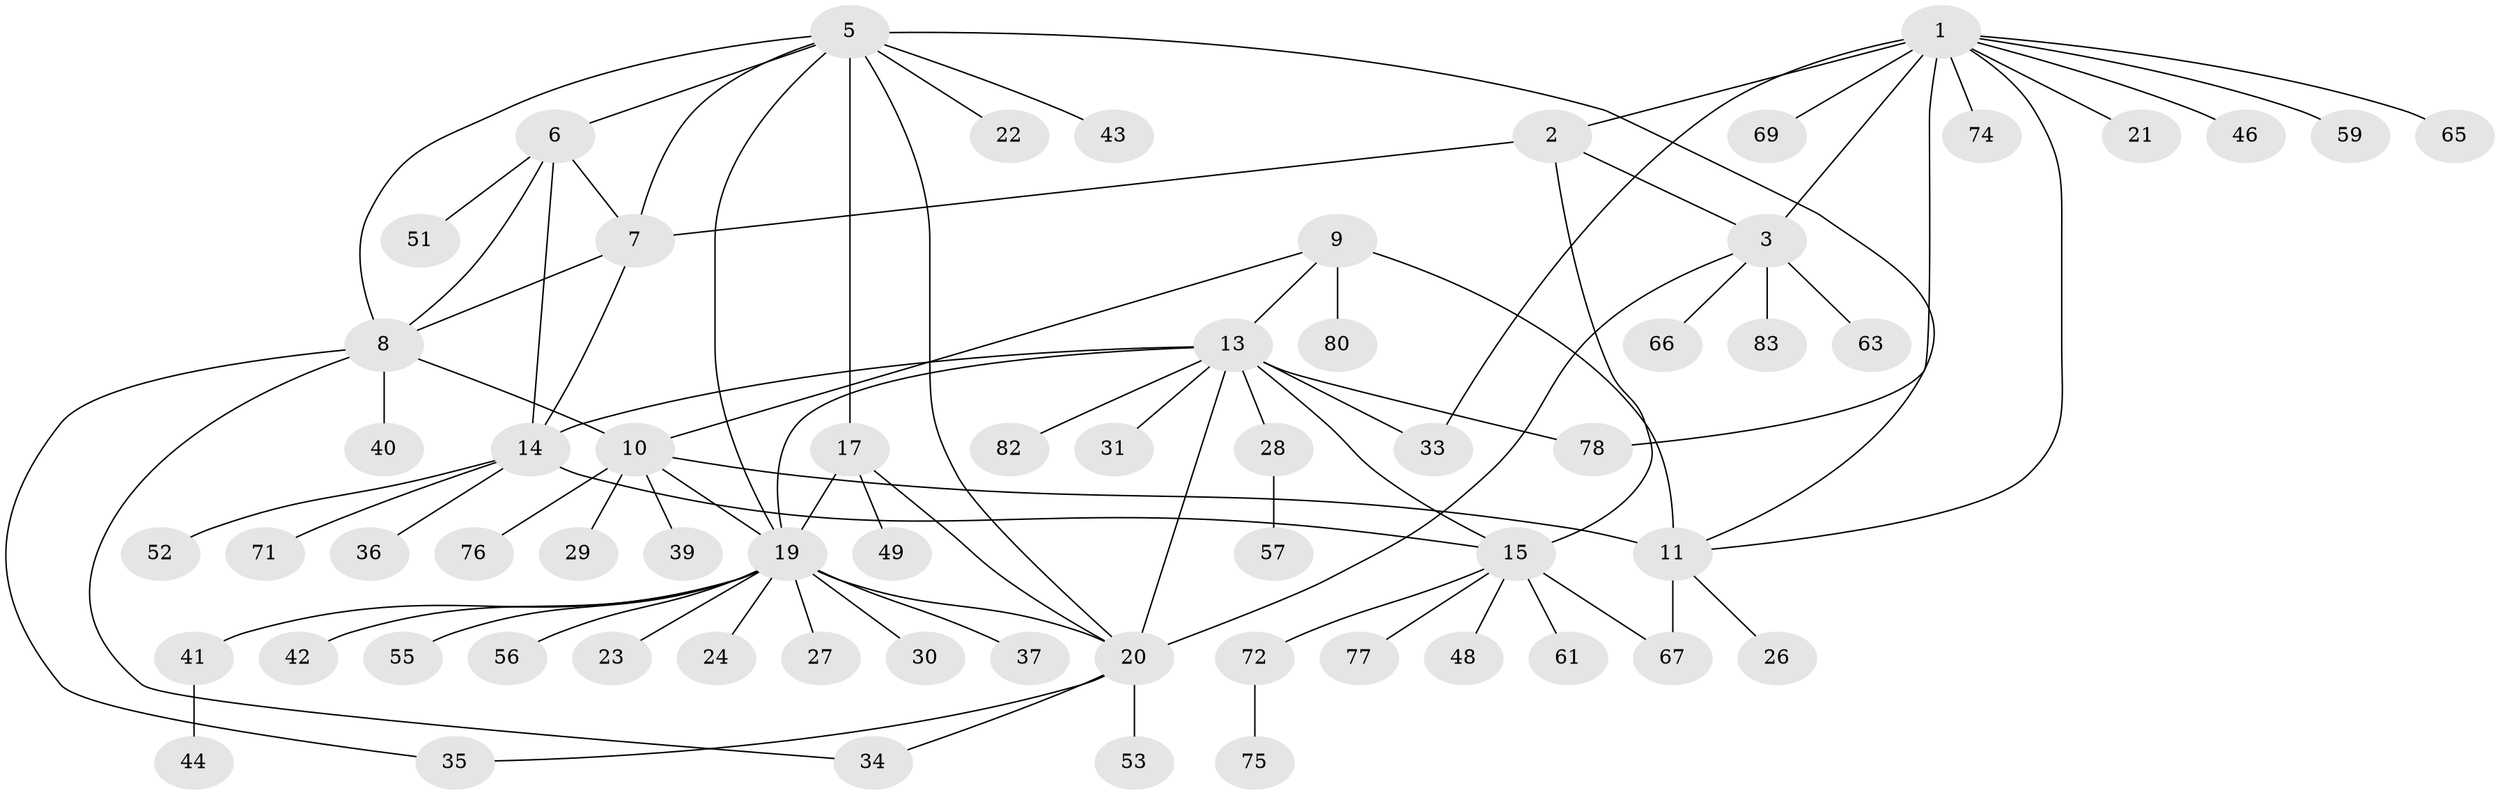 // Generated by graph-tools (version 1.1) at 2025/24/03/03/25 07:24:17]
// undirected, 63 vertices, 85 edges
graph export_dot {
graph [start="1"]
  node [color=gray90,style=filled];
  1 [super="+38"];
  2;
  3 [super="+4"];
  5 [super="+18"];
  6 [super="+32"];
  7 [super="+45"];
  8 [super="+58"];
  9 [super="+79"];
  10 [super="+68"];
  11 [super="+12"];
  13 [super="+16"];
  14 [super="+47"];
  15 [super="+64"];
  17 [super="+50"];
  19 [super="+25"];
  20 [super="+54"];
  21;
  22;
  23;
  24;
  26 [super="+60"];
  27;
  28 [super="+73"];
  29;
  30;
  31;
  33;
  34;
  35;
  36;
  37;
  39;
  40 [super="+62"];
  41 [super="+81"];
  42;
  43;
  44;
  46;
  48;
  49;
  51 [super="+70"];
  52;
  53;
  55;
  56;
  57;
  59;
  61;
  63;
  65;
  66;
  67;
  69;
  71;
  72;
  74;
  75;
  76;
  77;
  78;
  80;
  82;
  83;
  1 -- 2;
  1 -- 3 [weight=2];
  1 -- 11;
  1 -- 21;
  1 -- 33;
  1 -- 46;
  1 -- 59;
  1 -- 65;
  1 -- 69;
  1 -- 74;
  1 -- 78;
  2 -- 3 [weight=2];
  2 -- 7;
  2 -- 15;
  3 -- 83;
  3 -- 66;
  3 -- 20;
  3 -- 63;
  5 -- 6;
  5 -- 7;
  5 -- 8;
  5 -- 22;
  5 -- 17;
  5 -- 19;
  5 -- 20;
  5 -- 43;
  5 -- 11;
  6 -- 7;
  6 -- 8;
  6 -- 51;
  6 -- 14;
  7 -- 8;
  7 -- 14;
  8 -- 34;
  8 -- 35;
  8 -- 40;
  8 -- 10;
  9 -- 10;
  9 -- 11 [weight=2];
  9 -- 13;
  9 -- 80;
  10 -- 11 [weight=2];
  10 -- 19;
  10 -- 29;
  10 -- 39;
  10 -- 76;
  11 -- 67;
  11 -- 26;
  13 -- 14 [weight=2];
  13 -- 15 [weight=2];
  13 -- 31;
  13 -- 33;
  13 -- 82;
  13 -- 19;
  13 -- 20;
  13 -- 78;
  13 -- 28;
  14 -- 15;
  14 -- 36;
  14 -- 52;
  14 -- 71;
  15 -- 48;
  15 -- 61;
  15 -- 67;
  15 -- 72;
  15 -- 77;
  17 -- 19;
  17 -- 20;
  17 -- 49;
  19 -- 20;
  19 -- 23;
  19 -- 24;
  19 -- 27;
  19 -- 30;
  19 -- 37;
  19 -- 41;
  19 -- 55;
  19 -- 56;
  19 -- 42;
  20 -- 34;
  20 -- 35;
  20 -- 53;
  28 -- 57;
  41 -- 44;
  72 -- 75;
}
